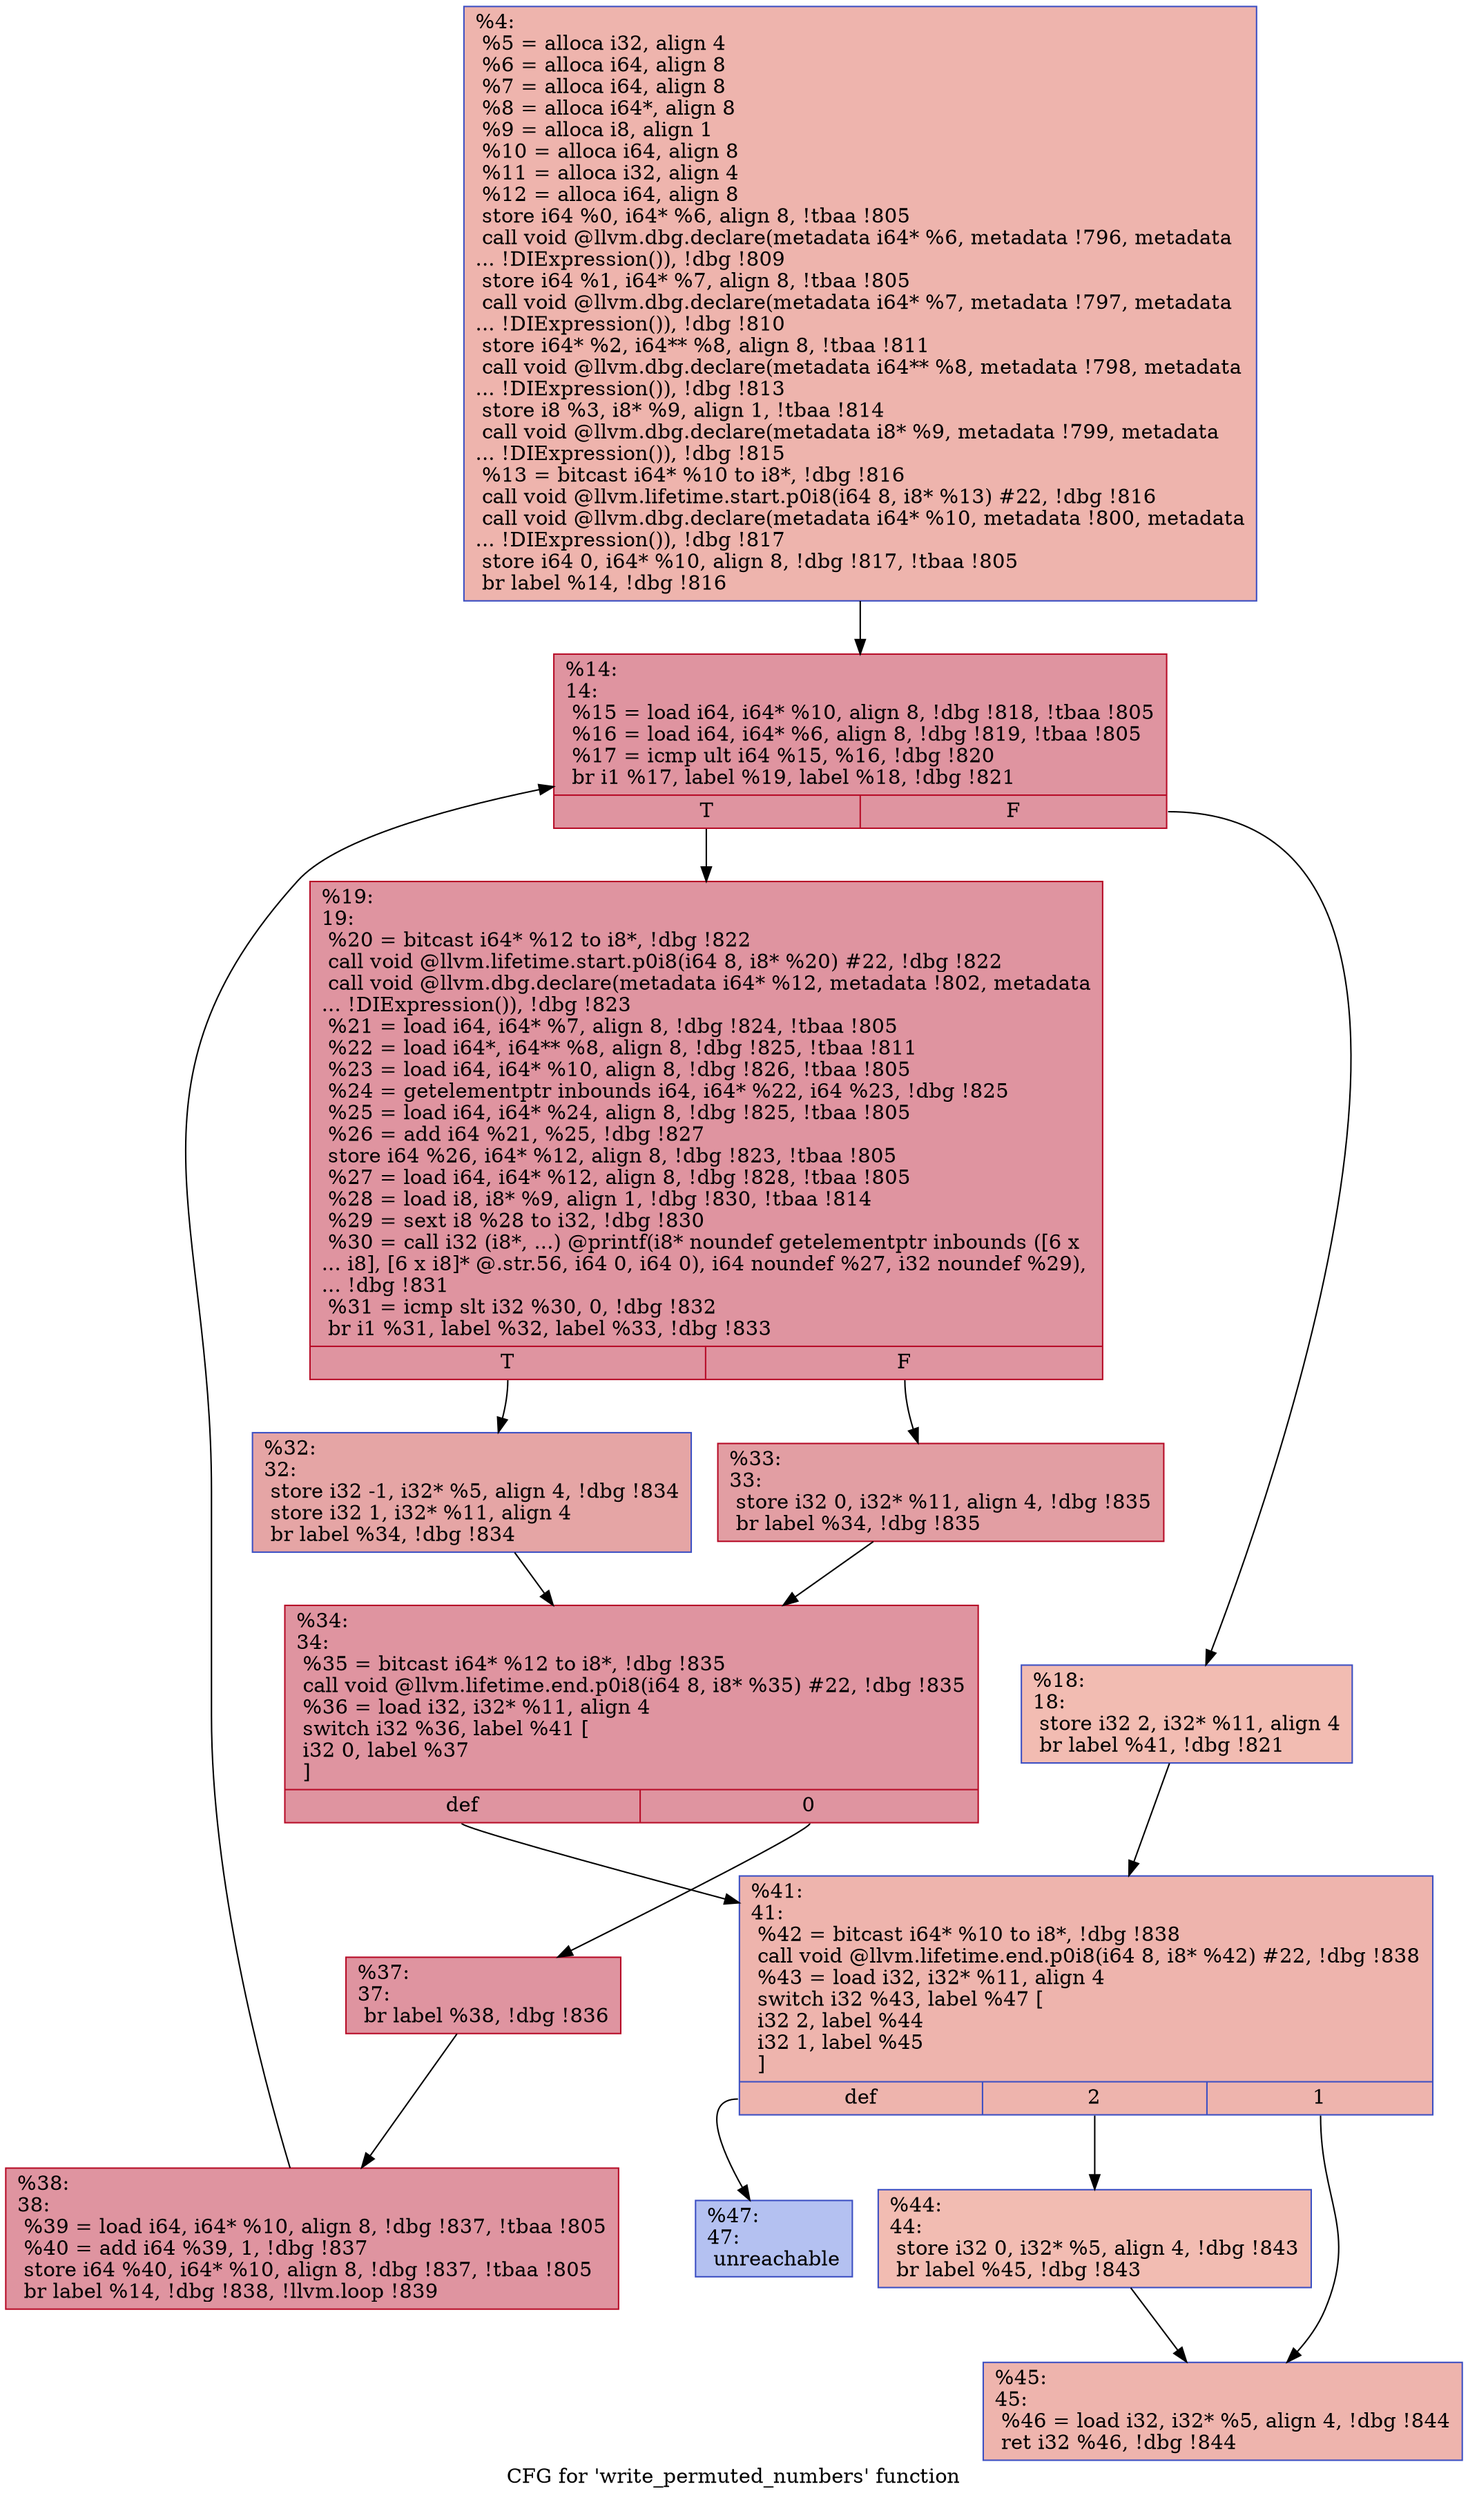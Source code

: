 digraph "CFG for 'write_permuted_numbers' function" {
	label="CFG for 'write_permuted_numbers' function";

	Node0x17f6380 [shape=record,color="#3d50c3ff", style=filled, fillcolor="#d8564670",label="{%4:\l  %5 = alloca i32, align 4\l  %6 = alloca i64, align 8\l  %7 = alloca i64, align 8\l  %8 = alloca i64*, align 8\l  %9 = alloca i8, align 1\l  %10 = alloca i64, align 8\l  %11 = alloca i32, align 4\l  %12 = alloca i64, align 8\l  store i64 %0, i64* %6, align 8, !tbaa !805\l  call void @llvm.dbg.declare(metadata i64* %6, metadata !796, metadata\l... !DIExpression()), !dbg !809\l  store i64 %1, i64* %7, align 8, !tbaa !805\l  call void @llvm.dbg.declare(metadata i64* %7, metadata !797, metadata\l... !DIExpression()), !dbg !810\l  store i64* %2, i64** %8, align 8, !tbaa !811\l  call void @llvm.dbg.declare(metadata i64** %8, metadata !798, metadata\l... !DIExpression()), !dbg !813\l  store i8 %3, i8* %9, align 1, !tbaa !814\l  call void @llvm.dbg.declare(metadata i8* %9, metadata !799, metadata\l... !DIExpression()), !dbg !815\l  %13 = bitcast i64* %10 to i8*, !dbg !816\l  call void @llvm.lifetime.start.p0i8(i64 8, i8* %13) #22, !dbg !816\l  call void @llvm.dbg.declare(metadata i64* %10, metadata !800, metadata\l... !DIExpression()), !dbg !817\l  store i64 0, i64* %10, align 8, !dbg !817, !tbaa !805\l  br label %14, !dbg !816\l}"];
	Node0x17f6380 -> Node0x17f63d0;
	Node0x17f63d0 [shape=record,color="#b70d28ff", style=filled, fillcolor="#b70d2870",label="{%14:\l14:                                               \l  %15 = load i64, i64* %10, align 8, !dbg !818, !tbaa !805\l  %16 = load i64, i64* %6, align 8, !dbg !819, !tbaa !805\l  %17 = icmp ult i64 %15, %16, !dbg !820\l  br i1 %17, label %19, label %18, !dbg !821\l|{<s0>T|<s1>F}}"];
	Node0x17f63d0:s0 -> Node0x17f6470;
	Node0x17f63d0:s1 -> Node0x17f6420;
	Node0x17f6420 [shape=record,color="#3d50c3ff", style=filled, fillcolor="#e1675170",label="{%18:\l18:                                               \l  store i32 2, i32* %11, align 4\l  br label %41, !dbg !821\l}"];
	Node0x17f6420 -> Node0x17f6650;
	Node0x17f6470 [shape=record,color="#b70d28ff", style=filled, fillcolor="#b70d2870",label="{%19:\l19:                                               \l  %20 = bitcast i64* %12 to i8*, !dbg !822\l  call void @llvm.lifetime.start.p0i8(i64 8, i8* %20) #22, !dbg !822\l  call void @llvm.dbg.declare(metadata i64* %12, metadata !802, metadata\l... !DIExpression()), !dbg !823\l  %21 = load i64, i64* %7, align 8, !dbg !824, !tbaa !805\l  %22 = load i64*, i64** %8, align 8, !dbg !825, !tbaa !811\l  %23 = load i64, i64* %10, align 8, !dbg !826, !tbaa !805\l  %24 = getelementptr inbounds i64, i64* %22, i64 %23, !dbg !825\l  %25 = load i64, i64* %24, align 8, !dbg !825, !tbaa !805\l  %26 = add i64 %21, %25, !dbg !827\l  store i64 %26, i64* %12, align 8, !dbg !823, !tbaa !805\l  %27 = load i64, i64* %12, align 8, !dbg !828, !tbaa !805\l  %28 = load i8, i8* %9, align 1, !dbg !830, !tbaa !814\l  %29 = sext i8 %28 to i32, !dbg !830\l  %30 = call i32 (i8*, ...) @printf(i8* noundef getelementptr inbounds ([6 x\l... i8], [6 x i8]* @.str.56, i64 0, i64 0), i64 noundef %27, i32 noundef %29),\l... !dbg !831\l  %31 = icmp slt i32 %30, 0, !dbg !832\l  br i1 %31, label %32, label %33, !dbg !833\l|{<s0>T|<s1>F}}"];
	Node0x17f6470:s0 -> Node0x17f64c0;
	Node0x17f6470:s1 -> Node0x17f6510;
	Node0x17f64c0 [shape=record,color="#3d50c3ff", style=filled, fillcolor="#c5333470",label="{%32:\l32:                                               \l  store i32 -1, i32* %5, align 4, !dbg !834\l  store i32 1, i32* %11, align 4\l  br label %34, !dbg !834\l}"];
	Node0x17f64c0 -> Node0x17f6560;
	Node0x17f6510 [shape=record,color="#b70d28ff", style=filled, fillcolor="#be242e70",label="{%33:\l33:                                               \l  store i32 0, i32* %11, align 4, !dbg !835\l  br label %34, !dbg !835\l}"];
	Node0x17f6510 -> Node0x17f6560;
	Node0x17f6560 [shape=record,color="#b70d28ff", style=filled, fillcolor="#b70d2870",label="{%34:\l34:                                               \l  %35 = bitcast i64* %12 to i8*, !dbg !835\l  call void @llvm.lifetime.end.p0i8(i64 8, i8* %35) #22, !dbg !835\l  %36 = load i32, i32* %11, align 4\l  switch i32 %36, label %41 [\l    i32 0, label %37\l  ]\l|{<s0>def|<s1>0}}"];
	Node0x17f6560:s0 -> Node0x17f6650;
	Node0x17f6560:s1 -> Node0x17f65b0;
	Node0x17f65b0 [shape=record,color="#b70d28ff", style=filled, fillcolor="#b70d2870",label="{%37:\l37:                                               \l  br label %38, !dbg !836\l}"];
	Node0x17f65b0 -> Node0x17f6600;
	Node0x17f6600 [shape=record,color="#b70d28ff", style=filled, fillcolor="#b70d2870",label="{%38:\l38:                                               \l  %39 = load i64, i64* %10, align 8, !dbg !837, !tbaa !805\l  %40 = add i64 %39, 1, !dbg !837\l  store i64 %40, i64* %10, align 8, !dbg !837, !tbaa !805\l  br label %14, !dbg !838, !llvm.loop !839\l}"];
	Node0x17f6600 -> Node0x17f63d0;
	Node0x17f6650 [shape=record,color="#3d50c3ff", style=filled, fillcolor="#d8564670",label="{%41:\l41:                                               \l  %42 = bitcast i64* %10 to i8*, !dbg !838\l  call void @llvm.lifetime.end.p0i8(i64 8, i8* %42) #22, !dbg !838\l  %43 = load i32, i32* %11, align 4\l  switch i32 %43, label %47 [\l    i32 2, label %44\l    i32 1, label %45\l  ]\l|{<s0>def|<s1>2|<s2>1}}"];
	Node0x17f6650:s0 -> Node0x17f6740;
	Node0x17f6650:s1 -> Node0x17f66a0;
	Node0x17f6650:s2 -> Node0x17f66f0;
	Node0x17f66a0 [shape=record,color="#3d50c3ff", style=filled, fillcolor="#e1675170",label="{%44:\l44:                                               \l  store i32 0, i32* %5, align 4, !dbg !843\l  br label %45, !dbg !843\l}"];
	Node0x17f66a0 -> Node0x17f66f0;
	Node0x17f66f0 [shape=record,color="#3d50c3ff", style=filled, fillcolor="#d8564670",label="{%45:\l45:                                               \l  %46 = load i32, i32* %5, align 4, !dbg !844\l  ret i32 %46, !dbg !844\l}"];
	Node0x17f6740 [shape=record,color="#3d50c3ff", style=filled, fillcolor="#5572df70",label="{%47:\l47:                                               \l  unreachable\l}"];
}
